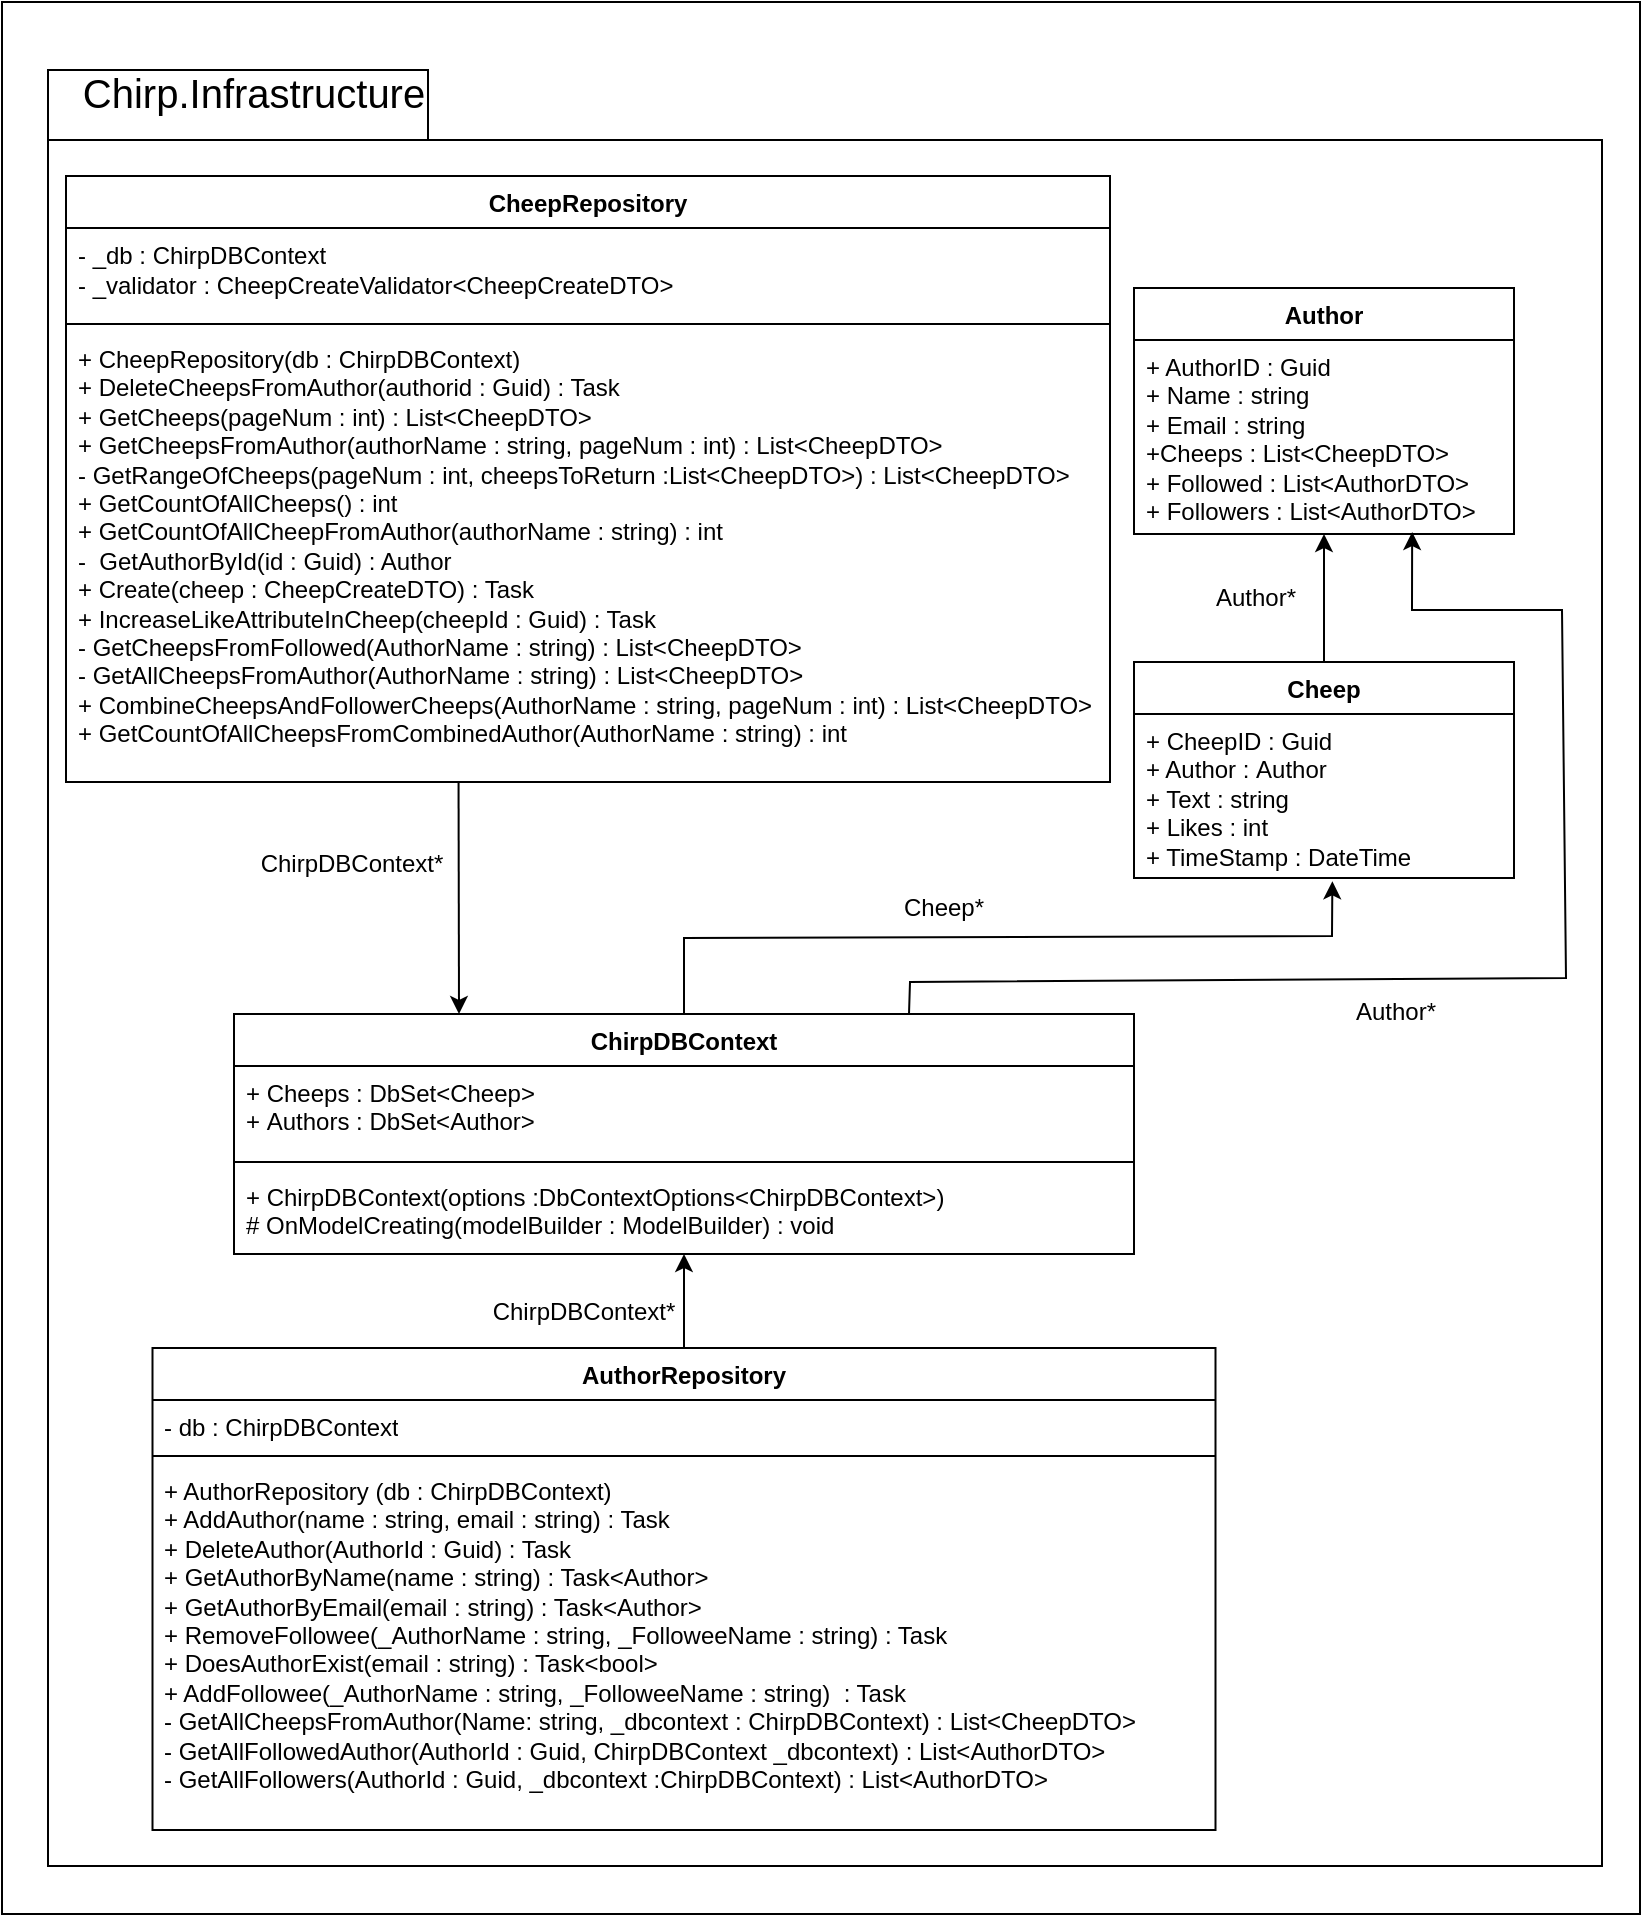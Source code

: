 <mxfile>
    <diagram id="112R7TD28rMJtDS3k_kL" name="Page-1">
        <mxGraphModel dx="90" dy="1030" grid="0" gridSize="10" guides="1" tooltips="1" connect="1" arrows="1" fold="1" page="1" pageScale="1" pageWidth="850" pageHeight="1100" background="#ffffff" math="0" shadow="0">
            <root>
                <mxCell id="0"/>
                <mxCell id="1" parent="0"/>
                <mxCell id="30" value="" style="rounded=0;whiteSpace=wrap;html=1;fillColor=none;" parent="1" vertex="1">
                    <mxGeometry x="861" y="18" width="819" height="956" as="geometry"/>
                </mxCell>
                <mxCell id="2" value="" style="shape=folder;fontStyle=1;spacingTop=10;tabWidth=190;tabHeight=35;tabPosition=left;html=1;strokeColor=#000000;fillColor=none;" parent="1" vertex="1">
                    <mxGeometry x="884" y="52" width="777" height="898" as="geometry"/>
                </mxCell>
                <mxCell id="3" value="&lt;font color=&quot;#000000&quot;&gt;Author&lt;/font&gt;" style="swimlane;fontStyle=1;align=center;verticalAlign=top;childLayout=stackLayout;horizontal=1;startSize=26;horizontalStack=0;resizeParent=1;resizeParentMax=0;resizeLast=0;collapsible=1;marginBottom=0;whiteSpace=wrap;html=1;fillColor=none;strokeColor=#000000;" parent="1" vertex="1">
                    <mxGeometry x="1427" y="161" width="190" height="123" as="geometry"/>
                </mxCell>
                <mxCell id="4" value="&lt;font color=&quot;#000000&quot;&gt;+ AuthorID : Guid&lt;br style=&quot;border-color: var(--border-color);&quot;&gt;+ Name : string&lt;br style=&quot;border-color: var(--border-color);&quot;&gt;+ Email : string&lt;br style=&quot;border-color: var(--border-color);&quot;&gt;+&lt;/font&gt;&lt;span style=&quot;color: rgb(0, 0, 0);&quot;&gt;Cheeps :&amp;nbsp;&lt;/span&gt;&lt;font color=&quot;#000000&quot;&gt;List&amp;lt;CheepDTO&amp;gt;&lt;br&gt;+ Followed :&amp;nbsp;&lt;/font&gt;&lt;span style=&quot;color: rgb(0, 0, 0);&quot;&gt;List&amp;lt;AuthorDTO&amp;gt;&lt;/span&gt;&lt;font color=&quot;#000000&quot;&gt;&lt;br&gt;+ Followers :&amp;nbsp;&lt;/font&gt;&lt;span style=&quot;color: rgb(0, 0, 0);&quot;&gt;List&amp;lt;AuthorDTO&amp;gt;&lt;/span&gt;&lt;font color=&quot;#000000&quot;&gt;&lt;br&gt;&lt;/font&gt;" style="text;strokeColor=none;fillColor=none;align=left;verticalAlign=top;spacingLeft=4;spacingRight=4;overflow=hidden;rotatable=0;points=[[0,0.5],[1,0.5]];portConstraint=eastwest;whiteSpace=wrap;html=1;" parent="3" vertex="1">
                    <mxGeometry y="26" width="190" height="97" as="geometry"/>
                </mxCell>
                <mxCell id="33" style="edgeStyle=none;html=1;exitX=0.5;exitY=0;exitDx=0;exitDy=0;strokeColor=#000000;" parent="1" source="5" target="4" edge="1">
                    <mxGeometry relative="1" as="geometry"/>
                </mxCell>
                <mxCell id="5" value="&lt;font color=&quot;#000000&quot;&gt;Cheep&lt;/font&gt;" style="swimlane;fontStyle=1;align=center;verticalAlign=top;childLayout=stackLayout;horizontal=1;startSize=26;horizontalStack=0;resizeParent=1;resizeParentMax=0;resizeLast=0;collapsible=1;marginBottom=0;whiteSpace=wrap;html=1;fillColor=none;strokeColor=#000000;" parent="1" vertex="1">
                    <mxGeometry x="1427" y="348" width="190" height="108" as="geometry"/>
                </mxCell>
                <mxCell id="6" value="&lt;font color=&quot;#000000&quot;&gt;+ CheepID :&amp;nbsp;&lt;/font&gt;&lt;span style=&quot;color: rgb(0, 0, 0);&quot;&gt;Guid&lt;/span&gt;&lt;font color=&quot;#000000&quot;&gt;&lt;br&gt;+ Author :&amp;nbsp;&lt;/font&gt;&lt;span style=&quot;color: rgb(0, 0, 0);&quot;&gt;Author&lt;/span&gt;&lt;font color=&quot;#000000&quot;&gt;&lt;br&gt;+ Text : string&lt;/font&gt;&lt;font color=&quot;#000000&quot;&gt;&lt;br&gt;+ Likes : int&lt;br&gt;+ TimeStamp :&amp;nbsp;&lt;/font&gt;&lt;span style=&quot;color: rgb(0, 0, 0);&quot;&gt;DateTime&lt;/span&gt;" style="text;strokeColor=none;fillColor=none;align=left;verticalAlign=top;spacingLeft=4;spacingRight=4;overflow=hidden;rotatable=0;points=[[0,0.5],[1,0.5]];portConstraint=eastwest;whiteSpace=wrap;html=1;" parent="5" vertex="1">
                    <mxGeometry y="26" width="190" height="82" as="geometry"/>
                </mxCell>
                <mxCell id="36" style="edgeStyle=none;html=1;exitX=0.5;exitY=0;exitDx=0;exitDy=0;strokeColor=#000000;" parent="1" source="8" target="19" edge="1">
                    <mxGeometry relative="1" as="geometry"/>
                </mxCell>
                <mxCell id="8" value="&lt;font color=&quot;#000000&quot;&gt;AuthorRepository&lt;/font&gt;" style="swimlane;fontStyle=1;align=center;verticalAlign=top;childLayout=stackLayout;horizontal=1;startSize=26;horizontalStack=0;resizeParent=1;resizeParentMax=0;resizeLast=0;collapsible=1;marginBottom=0;whiteSpace=wrap;html=1;strokeColor=#000000;fillColor=none;" parent="1" vertex="1">
                    <mxGeometry x="936.25" y="691" width="531.5" height="241" as="geometry"/>
                </mxCell>
                <mxCell id="9" value="&lt;font color=&quot;#000000&quot;&gt;- db : ChirpDBContext&lt;/font&gt;" style="text;strokeColor=none;fillColor=none;align=left;verticalAlign=top;spacingLeft=4;spacingRight=4;overflow=hidden;rotatable=0;points=[[0,0.5],[1,0.5]];portConstraint=eastwest;whiteSpace=wrap;html=1;" parent="8" vertex="1">
                    <mxGeometry y="26" width="531.5" height="24" as="geometry"/>
                </mxCell>
                <mxCell id="10" value="" style="line;strokeWidth=1;fillColor=none;align=left;verticalAlign=middle;spacingTop=-1;spacingLeft=3;spacingRight=3;rotatable=0;labelPosition=right;points=[];portConstraint=eastwest;strokeColor=inherit;" parent="8" vertex="1">
                    <mxGeometry y="50" width="531.5" height="8" as="geometry"/>
                </mxCell>
                <mxCell id="11" value="&lt;font color=&quot;#000000&quot;&gt;+ AuthorRepository (db : ChirpDBContext)&lt;br&gt;+ AddAuthor(name : string, email : string) : Task&lt;br&gt;&lt;/font&gt;&lt;span style=&quot;color: rgb(0, 0, 0);&quot;&gt;+ DeleteAuthor(AuthorId : Guid) : Task&lt;/span&gt;&lt;font color=&quot;#000000&quot;&gt;&lt;br&gt;+ GetAuthorByName(name : string) : Task&amp;lt;Author&amp;gt;&lt;br&gt;+ GetAuthorByEmail(email : string) : Task&amp;lt;Author&amp;gt;&lt;br&gt;+ RemoveFollowee(_AuthorName : string, _FolloweeName : string) : Task&lt;br&gt;+ DoesAuthorExist(email : string) : Task&amp;lt;bool&amp;gt;&lt;br&gt;+ AddFollowee(_AuthorName : string, _FolloweeName : string)&amp;nbsp; : Task&lt;br&gt;- GetAllCheepsFromAuthor(Name: string, _dbcontext : ChirpDBContext) : List&amp;lt;CheepDTO&amp;gt;&lt;br&gt;- GetAllFollowedAuthor(AuthorId : Guid, ChirpDBContext _dbcontext) : List&amp;lt;AuthorDTO&amp;gt;&lt;br&gt;- GetAllFollowers(AuthorId : Guid, _dbcontext :&lt;/font&gt;&lt;span style=&quot;color: rgb(0, 0, 0);&quot;&gt;ChirpDBContext&lt;/span&gt;&lt;font color=&quot;#000000&quot;&gt;) : List&amp;lt;AuthorDTO&amp;gt;&lt;br&gt;&lt;/font&gt;" style="text;strokeColor=none;fillColor=none;align=left;verticalAlign=top;spacingLeft=4;spacingRight=4;overflow=hidden;rotatable=0;points=[[0,0.5],[1,0.5]];portConstraint=eastwest;whiteSpace=wrap;html=1;" parent="8" vertex="1">
                    <mxGeometry y="58" width="531.5" height="183" as="geometry"/>
                </mxCell>
                <mxCell id="38" style="edgeStyle=none;html=1;entryX=0.25;entryY=0;entryDx=0;entryDy=0;strokeColor=#000000;exitX=0.376;exitY=0.998;exitDx=0;exitDy=0;exitPerimeter=0;" parent="1" source="15" target="16" edge="1">
                    <mxGeometry relative="1" as="geometry">
                        <mxPoint x="1087" y="406" as="sourcePoint"/>
                    </mxGeometry>
                </mxCell>
                <mxCell id="12" value="&lt;font color=&quot;#000000&quot;&gt;CheepRepository&lt;/font&gt;" style="swimlane;fontStyle=1;align=center;verticalAlign=top;childLayout=stackLayout;horizontal=1;startSize=26;horizontalStack=0;resizeParent=1;resizeParentMax=0;resizeLast=0;collapsible=1;marginBottom=0;whiteSpace=wrap;html=1;strokeColor=#000000;fillColor=none;" parent="1" vertex="1">
                    <mxGeometry x="893" y="105" width="522" height="303" as="geometry"/>
                </mxCell>
                <mxCell id="13" value="&lt;font color=&quot;#000000&quot;&gt;- _db : ChirpDBContext&lt;br&gt;- _validator : CheepCreateValidator&amp;lt;&lt;font style=&quot;font-size: 12px;&quot;&gt;CheepCreateDTO&amp;gt;&lt;/font&gt;&lt;span style=&quot;font-family: Consolas, &amp;quot;Courier New&amp;quot;, monospace; font-size: 14px;&quot;&gt;&amp;nbsp;&lt;/span&gt;&lt;/font&gt;" style="text;strokeColor=none;fillColor=none;align=left;verticalAlign=top;spacingLeft=4;spacingRight=4;overflow=hidden;rotatable=0;points=[[0,0.5],[1,0.5]];portConstraint=eastwest;whiteSpace=wrap;html=1;" parent="12" vertex="1">
                    <mxGeometry y="26" width="522" height="44" as="geometry"/>
                </mxCell>
                <mxCell id="14" value="" style="line;strokeWidth=1;fillColor=none;align=left;verticalAlign=middle;spacingTop=-1;spacingLeft=3;spacingRight=3;rotatable=0;labelPosition=right;points=[];portConstraint=eastwest;strokeColor=inherit;" parent="12" vertex="1">
                    <mxGeometry y="70" width="522" height="8" as="geometry"/>
                </mxCell>
                <mxCell id="15" value="&lt;font color=&quot;#000000&quot;&gt;&lt;font style=&quot;font-size: 12px;&quot;&gt;+&amp;nbsp;CheepRepository(db : ChirpDBContext)&lt;/font&gt;&lt;br&gt;+ DeleteCheepsFromAuthor(authorid : Guid) : Task&lt;br&gt;+ GetCheeps(pageNum : int) : List&amp;lt;CheepDTO&amp;gt;&lt;br&gt;+ GetCheepsFromAuthor(authorName : string, pageNum : int) : List&amp;lt;CheepDTO&amp;gt;&lt;br&gt;- GetRangeOfCheeps(pageNum : int, cheepsToReturn :&lt;/font&gt;&lt;span style=&quot;color: rgb(0, 0, 0);&quot;&gt;List&amp;lt;CheepDTO&amp;gt;&lt;/span&gt;&lt;font color=&quot;#000000&quot;&gt;) : List&amp;lt;CheepDTO&amp;gt;&lt;br&gt;+ GetCountOfAllCheeps() : int&lt;br&gt;+ GetCountOfAllCheepFromAuthor(authorName : string) : int&lt;br&gt;-&amp;nbsp; GetAuthorById(id : Guid) : Author&lt;br&gt;+ Create(cheep : CheepCreateDTO) : Task&lt;br&gt;+ IncreaseLikeAttributeInCheep(cheepId : Guid) : Task&lt;br&gt;- GetCheepsFromFollowed(AuthorName : string) : List&amp;lt;CheepDTO&amp;gt;&lt;br&gt;- GetAllCheepsFromAuthor(AuthorName : string) : List&amp;lt;CheepDTO&amp;gt;&lt;br&gt;+ CombineCheepsAndFollowerCheeps(AuthorName : string, pageNum : int) : List&amp;lt;CheepDTO&amp;gt;&lt;br&gt;+ GetCountOfAllCheepsFromCombinedAuthor(AuthorName : string) : int&lt;br&gt;&lt;/font&gt;" style="text;strokeColor=none;fillColor=none;align=left;verticalAlign=top;spacingLeft=4;spacingRight=4;overflow=hidden;rotatable=0;points=[[0,0.5],[1,0.5]];portConstraint=eastwest;whiteSpace=wrap;html=1;" parent="12" vertex="1">
                    <mxGeometry y="78" width="522" height="225" as="geometry"/>
                </mxCell>
                <mxCell id="34" style="edgeStyle=none;html=1;exitX=0.75;exitY=0;exitDx=0;exitDy=0;entryX=0.732;entryY=0.99;entryDx=0;entryDy=0;entryPerimeter=0;strokeColor=#000000;rounded=0;" parent="1" source="16" target="4" edge="1">
                    <mxGeometry relative="1" as="geometry">
                        <Array as="points">
                            <mxPoint x="1315" y="508"/>
                            <mxPoint x="1643" y="506"/>
                            <mxPoint x="1641" y="322"/>
                            <mxPoint x="1566" y="322"/>
                        </Array>
                    </mxGeometry>
                </mxCell>
                <mxCell id="35" style="edgeStyle=none;rounded=0;html=1;exitX=0.5;exitY=0;exitDx=0;exitDy=0;entryX=0.522;entryY=1.02;entryDx=0;entryDy=0;entryPerimeter=0;strokeColor=#000000;" parent="1" source="16" target="6" edge="1">
                    <mxGeometry relative="1" as="geometry">
                        <Array as="points">
                            <mxPoint x="1202" y="486"/>
                            <mxPoint x="1526" y="485"/>
                        </Array>
                    </mxGeometry>
                </mxCell>
                <mxCell id="16" value="&lt;font color=&quot;#000000&quot;&gt;ChirpDBContext&lt;/font&gt;" style="swimlane;fontStyle=1;align=center;verticalAlign=top;childLayout=stackLayout;horizontal=1;startSize=26;horizontalStack=0;resizeParent=1;resizeParentMax=0;resizeLast=0;collapsible=1;marginBottom=0;whiteSpace=wrap;html=1;strokeColor=#000000;fillColor=none;" parent="1" vertex="1">
                    <mxGeometry x="977" y="524" width="450" height="120" as="geometry"/>
                </mxCell>
                <mxCell id="17" value="&lt;font color=&quot;#000000&quot;&gt;+&amp;nbsp;&lt;/font&gt;&lt;font color=&quot;#000000&quot;&gt;Cheeps :&amp;nbsp;&lt;/font&gt;&lt;span style=&quot;color: rgb(0, 0, 0);&quot;&gt;DbSet&amp;lt;Cheep&amp;gt;&lt;/span&gt;&lt;font color=&quot;#000000&quot;&gt;&lt;br&gt;+&amp;nbsp;&lt;/font&gt;&lt;font color=&quot;#000000&quot;&gt;Authors :&amp;nbsp;&lt;/font&gt;&lt;span style=&quot;color: rgb(0, 0, 0);&quot;&gt;DbSet&amp;lt;Author&amp;gt;&lt;/span&gt;" style="text;strokeColor=none;fillColor=none;align=left;verticalAlign=top;spacingLeft=4;spacingRight=4;overflow=hidden;rotatable=0;points=[[0,0.5],[1,0.5]];portConstraint=eastwest;whiteSpace=wrap;html=1;" parent="16" vertex="1">
                    <mxGeometry y="26" width="450" height="44" as="geometry"/>
                </mxCell>
                <mxCell id="18" value="" style="line;strokeWidth=1;fillColor=none;align=left;verticalAlign=middle;spacingTop=-1;spacingLeft=3;spacingRight=3;rotatable=0;labelPosition=right;points=[];portConstraint=eastwest;strokeColor=inherit;" parent="16" vertex="1">
                    <mxGeometry y="70" width="450" height="8" as="geometry"/>
                </mxCell>
                <mxCell id="19" value="&lt;font color=&quot;#000000&quot;&gt;+ ChirpDBContext(options :&lt;/font&gt;&lt;span style=&quot;color: rgb(0, 0, 0);&quot;&gt;DbContextOptions&amp;lt;ChirpDBContext&amp;gt;&lt;/span&gt;&lt;font color=&quot;#000000&quot;&gt;)&lt;br&gt;# OnModelCreating(&lt;/font&gt;&lt;span style=&quot;color: rgb(0, 0, 0);&quot;&gt;modelBuilder :&amp;nbsp;&lt;/span&gt;&lt;font color=&quot;#000000&quot;&gt;ModelBuilder) : void&lt;/font&gt;" style="text;strokeColor=none;fillColor=none;align=left;verticalAlign=top;spacingLeft=4;spacingRight=4;overflow=hidden;rotatable=0;points=[[0,0.5],[1,0.5]];portConstraint=eastwest;whiteSpace=wrap;html=1;" parent="16" vertex="1">
                    <mxGeometry y="78" width="450" height="42" as="geometry"/>
                </mxCell>
                <mxCell id="24" value="&lt;font color=&quot;#000000&quot; style=&quot;font-size: 20px;&quot;&gt;Chirp.Infrastructure&lt;/font&gt;" style="text;html=1;strokeColor=none;fillColor=none;align=center;verticalAlign=middle;whiteSpace=wrap;rounded=0;" parent="1" vertex="1">
                    <mxGeometry x="957" y="48" width="60" height="30" as="geometry"/>
                </mxCell>
                <mxCell id="25" value="&lt;font color=&quot;#000000&quot;&gt;ChirpDBContext*&lt;/font&gt;" style="text;html=1;strokeColor=none;fillColor=none;align=center;verticalAlign=middle;whiteSpace=wrap;rounded=0;" parent="1" vertex="1">
                    <mxGeometry x="1006" y="434" width="60" height="30" as="geometry"/>
                </mxCell>
                <mxCell id="26" value="&lt;font color=&quot;#000000&quot;&gt;Cheep*&lt;/font&gt;" style="text;html=1;strokeColor=none;fillColor=none;align=center;verticalAlign=middle;whiteSpace=wrap;rounded=0;" parent="1" vertex="1">
                    <mxGeometry x="1302" y="456" width="60" height="30" as="geometry"/>
                </mxCell>
                <mxCell id="27" value="&lt;font color=&quot;#000000&quot;&gt;Author*&lt;/font&gt;" style="text;html=1;strokeColor=none;fillColor=none;align=center;verticalAlign=middle;whiteSpace=wrap;rounded=0;" parent="1" vertex="1">
                    <mxGeometry x="1528" y="508" width="60" height="30" as="geometry"/>
                </mxCell>
                <mxCell id="28" value="&lt;font color=&quot;#000000&quot;&gt;ChirpDBContext*&lt;/font&gt;" style="text;html=1;strokeColor=none;fillColor=none;align=center;verticalAlign=middle;whiteSpace=wrap;rounded=0;" parent="1" vertex="1">
                    <mxGeometry x="1122" y="658" width="60" height="30" as="geometry"/>
                </mxCell>
                <mxCell id="29" value="&lt;font color=&quot;#000000&quot;&gt;Author*&lt;/font&gt;" style="text;html=1;strokeColor=none;fillColor=none;align=center;verticalAlign=middle;whiteSpace=wrap;rounded=0;" parent="1" vertex="1">
                    <mxGeometry x="1458" y="301" width="60" height="30" as="geometry"/>
                </mxCell>
            </root>
        </mxGraphModel>
    </diagram>
</mxfile>